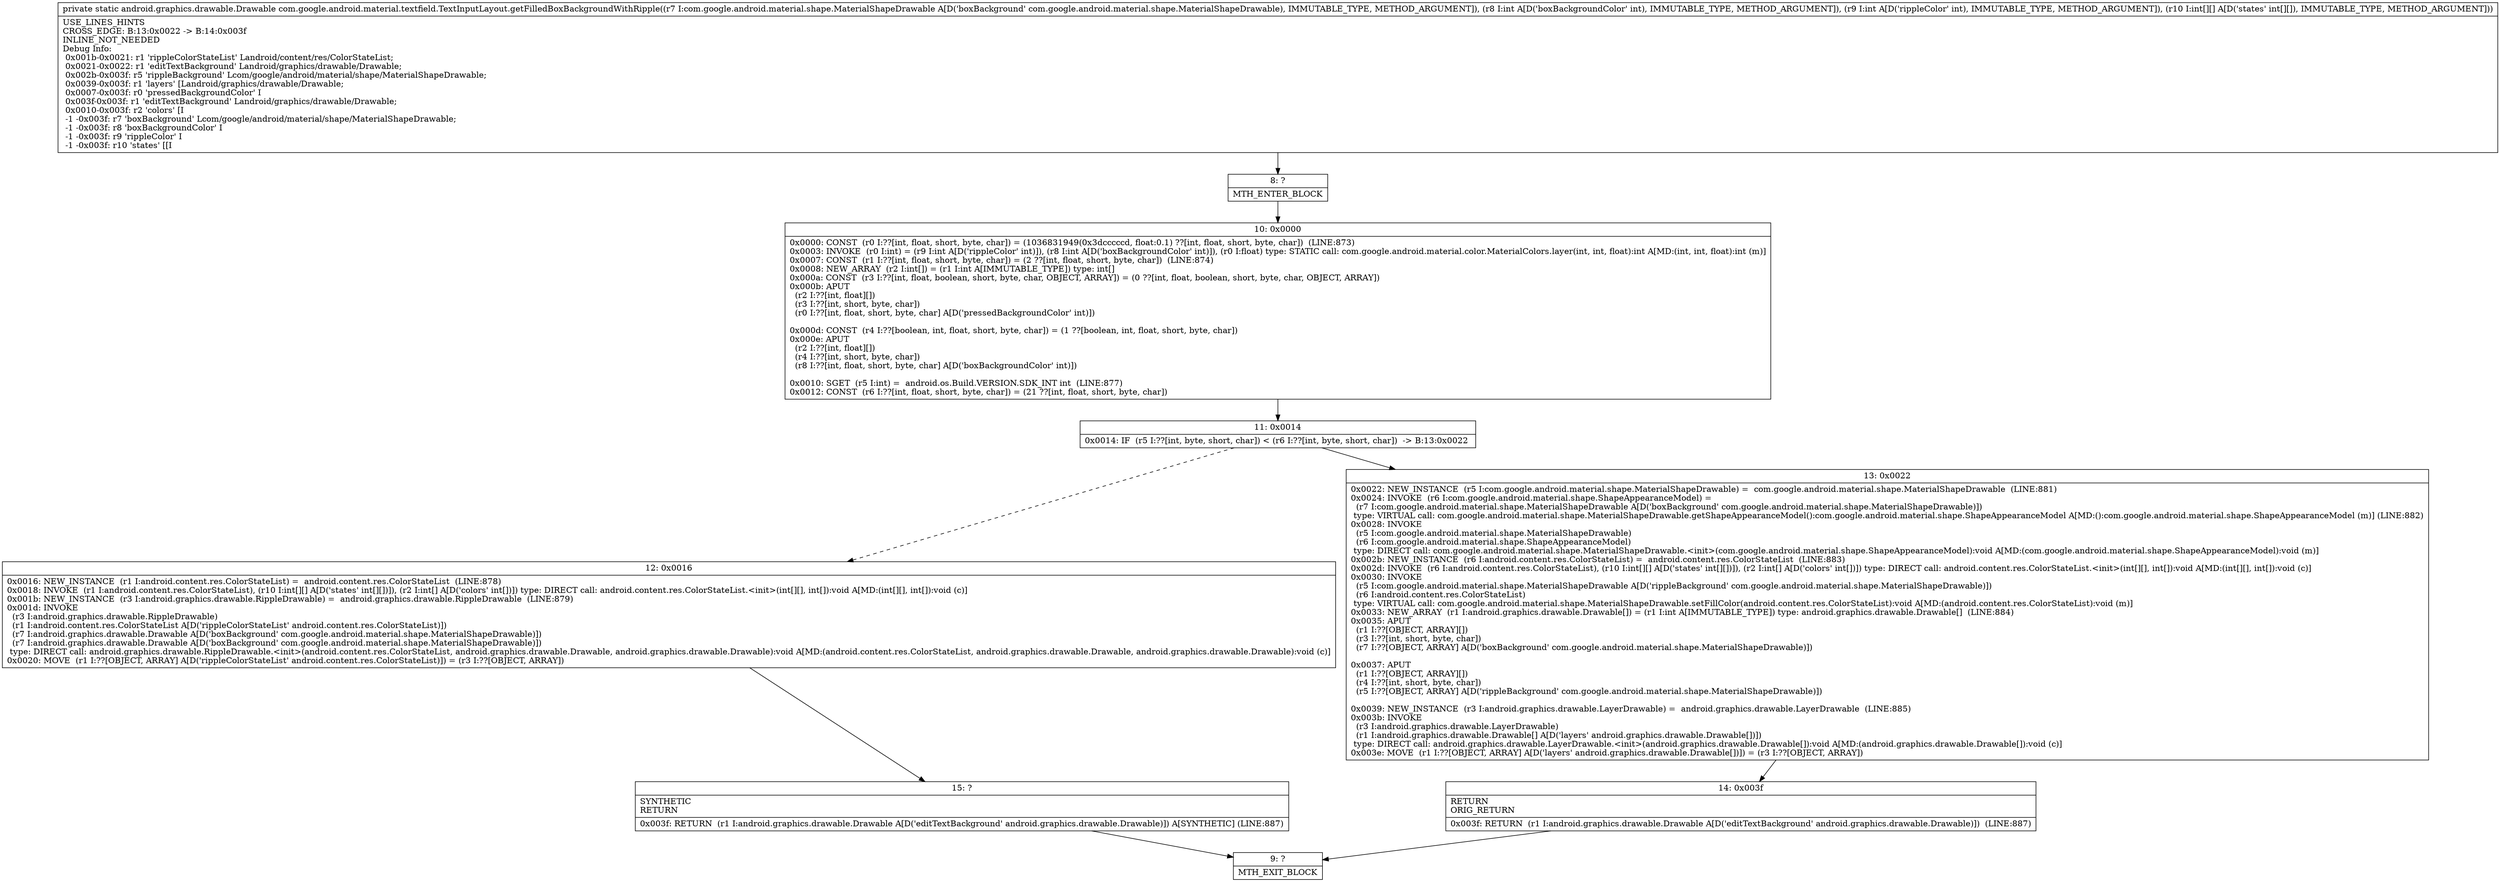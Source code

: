 digraph "CFG forcom.google.android.material.textfield.TextInputLayout.getFilledBoxBackgroundWithRipple(Lcom\/google\/android\/material\/shape\/MaterialShapeDrawable;II[[I)Landroid\/graphics\/drawable\/Drawable;" {
Node_8 [shape=record,label="{8\:\ ?|MTH_ENTER_BLOCK\l}"];
Node_10 [shape=record,label="{10\:\ 0x0000|0x0000: CONST  (r0 I:??[int, float, short, byte, char]) = (1036831949(0x3dcccccd, float:0.1) ??[int, float, short, byte, char])  (LINE:873)\l0x0003: INVOKE  (r0 I:int) = (r9 I:int A[D('rippleColor' int)]), (r8 I:int A[D('boxBackgroundColor' int)]), (r0 I:float) type: STATIC call: com.google.android.material.color.MaterialColors.layer(int, int, float):int A[MD:(int, int, float):int (m)]\l0x0007: CONST  (r1 I:??[int, float, short, byte, char]) = (2 ??[int, float, short, byte, char])  (LINE:874)\l0x0008: NEW_ARRAY  (r2 I:int[]) = (r1 I:int A[IMMUTABLE_TYPE]) type: int[] \l0x000a: CONST  (r3 I:??[int, float, boolean, short, byte, char, OBJECT, ARRAY]) = (0 ??[int, float, boolean, short, byte, char, OBJECT, ARRAY]) \l0x000b: APUT  \l  (r2 I:??[int, float][])\l  (r3 I:??[int, short, byte, char])\l  (r0 I:??[int, float, short, byte, char] A[D('pressedBackgroundColor' int)])\l \l0x000d: CONST  (r4 I:??[boolean, int, float, short, byte, char]) = (1 ??[boolean, int, float, short, byte, char]) \l0x000e: APUT  \l  (r2 I:??[int, float][])\l  (r4 I:??[int, short, byte, char])\l  (r8 I:??[int, float, short, byte, char] A[D('boxBackgroundColor' int)])\l \l0x0010: SGET  (r5 I:int) =  android.os.Build.VERSION.SDK_INT int  (LINE:877)\l0x0012: CONST  (r6 I:??[int, float, short, byte, char]) = (21 ??[int, float, short, byte, char]) \l}"];
Node_11 [shape=record,label="{11\:\ 0x0014|0x0014: IF  (r5 I:??[int, byte, short, char]) \< (r6 I:??[int, byte, short, char])  \-\> B:13:0x0022 \l}"];
Node_12 [shape=record,label="{12\:\ 0x0016|0x0016: NEW_INSTANCE  (r1 I:android.content.res.ColorStateList) =  android.content.res.ColorStateList  (LINE:878)\l0x0018: INVOKE  (r1 I:android.content.res.ColorStateList), (r10 I:int[][] A[D('states' int[][])]), (r2 I:int[] A[D('colors' int[])]) type: DIRECT call: android.content.res.ColorStateList.\<init\>(int[][], int[]):void A[MD:(int[][], int[]):void (c)]\l0x001b: NEW_INSTANCE  (r3 I:android.graphics.drawable.RippleDrawable) =  android.graphics.drawable.RippleDrawable  (LINE:879)\l0x001d: INVOKE  \l  (r3 I:android.graphics.drawable.RippleDrawable)\l  (r1 I:android.content.res.ColorStateList A[D('rippleColorStateList' android.content.res.ColorStateList)])\l  (r7 I:android.graphics.drawable.Drawable A[D('boxBackground' com.google.android.material.shape.MaterialShapeDrawable)])\l  (r7 I:android.graphics.drawable.Drawable A[D('boxBackground' com.google.android.material.shape.MaterialShapeDrawable)])\l type: DIRECT call: android.graphics.drawable.RippleDrawable.\<init\>(android.content.res.ColorStateList, android.graphics.drawable.Drawable, android.graphics.drawable.Drawable):void A[MD:(android.content.res.ColorStateList, android.graphics.drawable.Drawable, android.graphics.drawable.Drawable):void (c)]\l0x0020: MOVE  (r1 I:??[OBJECT, ARRAY] A[D('rippleColorStateList' android.content.res.ColorStateList)]) = (r3 I:??[OBJECT, ARRAY]) \l}"];
Node_15 [shape=record,label="{15\:\ ?|SYNTHETIC\lRETURN\l|0x003f: RETURN  (r1 I:android.graphics.drawable.Drawable A[D('editTextBackground' android.graphics.drawable.Drawable)]) A[SYNTHETIC] (LINE:887)\l}"];
Node_9 [shape=record,label="{9\:\ ?|MTH_EXIT_BLOCK\l}"];
Node_13 [shape=record,label="{13\:\ 0x0022|0x0022: NEW_INSTANCE  (r5 I:com.google.android.material.shape.MaterialShapeDrawable) =  com.google.android.material.shape.MaterialShapeDrawable  (LINE:881)\l0x0024: INVOKE  (r6 I:com.google.android.material.shape.ShapeAppearanceModel) = \l  (r7 I:com.google.android.material.shape.MaterialShapeDrawable A[D('boxBackground' com.google.android.material.shape.MaterialShapeDrawable)])\l type: VIRTUAL call: com.google.android.material.shape.MaterialShapeDrawable.getShapeAppearanceModel():com.google.android.material.shape.ShapeAppearanceModel A[MD:():com.google.android.material.shape.ShapeAppearanceModel (m)] (LINE:882)\l0x0028: INVOKE  \l  (r5 I:com.google.android.material.shape.MaterialShapeDrawable)\l  (r6 I:com.google.android.material.shape.ShapeAppearanceModel)\l type: DIRECT call: com.google.android.material.shape.MaterialShapeDrawable.\<init\>(com.google.android.material.shape.ShapeAppearanceModel):void A[MD:(com.google.android.material.shape.ShapeAppearanceModel):void (m)]\l0x002b: NEW_INSTANCE  (r6 I:android.content.res.ColorStateList) =  android.content.res.ColorStateList  (LINE:883)\l0x002d: INVOKE  (r6 I:android.content.res.ColorStateList), (r10 I:int[][] A[D('states' int[][])]), (r2 I:int[] A[D('colors' int[])]) type: DIRECT call: android.content.res.ColorStateList.\<init\>(int[][], int[]):void A[MD:(int[][], int[]):void (c)]\l0x0030: INVOKE  \l  (r5 I:com.google.android.material.shape.MaterialShapeDrawable A[D('rippleBackground' com.google.android.material.shape.MaterialShapeDrawable)])\l  (r6 I:android.content.res.ColorStateList)\l type: VIRTUAL call: com.google.android.material.shape.MaterialShapeDrawable.setFillColor(android.content.res.ColorStateList):void A[MD:(android.content.res.ColorStateList):void (m)]\l0x0033: NEW_ARRAY  (r1 I:android.graphics.drawable.Drawable[]) = (r1 I:int A[IMMUTABLE_TYPE]) type: android.graphics.drawable.Drawable[]  (LINE:884)\l0x0035: APUT  \l  (r1 I:??[OBJECT, ARRAY][])\l  (r3 I:??[int, short, byte, char])\l  (r7 I:??[OBJECT, ARRAY] A[D('boxBackground' com.google.android.material.shape.MaterialShapeDrawable)])\l \l0x0037: APUT  \l  (r1 I:??[OBJECT, ARRAY][])\l  (r4 I:??[int, short, byte, char])\l  (r5 I:??[OBJECT, ARRAY] A[D('rippleBackground' com.google.android.material.shape.MaterialShapeDrawable)])\l \l0x0039: NEW_INSTANCE  (r3 I:android.graphics.drawable.LayerDrawable) =  android.graphics.drawable.LayerDrawable  (LINE:885)\l0x003b: INVOKE  \l  (r3 I:android.graphics.drawable.LayerDrawable)\l  (r1 I:android.graphics.drawable.Drawable[] A[D('layers' android.graphics.drawable.Drawable[])])\l type: DIRECT call: android.graphics.drawable.LayerDrawable.\<init\>(android.graphics.drawable.Drawable[]):void A[MD:(android.graphics.drawable.Drawable[]):void (c)]\l0x003e: MOVE  (r1 I:??[OBJECT, ARRAY] A[D('layers' android.graphics.drawable.Drawable[])]) = (r3 I:??[OBJECT, ARRAY]) \l}"];
Node_14 [shape=record,label="{14\:\ 0x003f|RETURN\lORIG_RETURN\l|0x003f: RETURN  (r1 I:android.graphics.drawable.Drawable A[D('editTextBackground' android.graphics.drawable.Drawable)])  (LINE:887)\l}"];
MethodNode[shape=record,label="{private static android.graphics.drawable.Drawable com.google.android.material.textfield.TextInputLayout.getFilledBoxBackgroundWithRipple((r7 I:com.google.android.material.shape.MaterialShapeDrawable A[D('boxBackground' com.google.android.material.shape.MaterialShapeDrawable), IMMUTABLE_TYPE, METHOD_ARGUMENT]), (r8 I:int A[D('boxBackgroundColor' int), IMMUTABLE_TYPE, METHOD_ARGUMENT]), (r9 I:int A[D('rippleColor' int), IMMUTABLE_TYPE, METHOD_ARGUMENT]), (r10 I:int[][] A[D('states' int[][]), IMMUTABLE_TYPE, METHOD_ARGUMENT]))  | USE_LINES_HINTS\lCROSS_EDGE: B:13:0x0022 \-\> B:14:0x003f\lINLINE_NOT_NEEDED\lDebug Info:\l  0x001b\-0x0021: r1 'rippleColorStateList' Landroid\/content\/res\/ColorStateList;\l  0x0021\-0x0022: r1 'editTextBackground' Landroid\/graphics\/drawable\/Drawable;\l  0x002b\-0x003f: r5 'rippleBackground' Lcom\/google\/android\/material\/shape\/MaterialShapeDrawable;\l  0x0039\-0x003f: r1 'layers' [Landroid\/graphics\/drawable\/Drawable;\l  0x0007\-0x003f: r0 'pressedBackgroundColor' I\l  0x003f\-0x003f: r1 'editTextBackground' Landroid\/graphics\/drawable\/Drawable;\l  0x0010\-0x003f: r2 'colors' [I\l  \-1 \-0x003f: r7 'boxBackground' Lcom\/google\/android\/material\/shape\/MaterialShapeDrawable;\l  \-1 \-0x003f: r8 'boxBackgroundColor' I\l  \-1 \-0x003f: r9 'rippleColor' I\l  \-1 \-0x003f: r10 'states' [[I\l}"];
MethodNode -> Node_8;Node_8 -> Node_10;
Node_10 -> Node_11;
Node_11 -> Node_12[style=dashed];
Node_11 -> Node_13;
Node_12 -> Node_15;
Node_15 -> Node_9;
Node_13 -> Node_14;
Node_14 -> Node_9;
}


